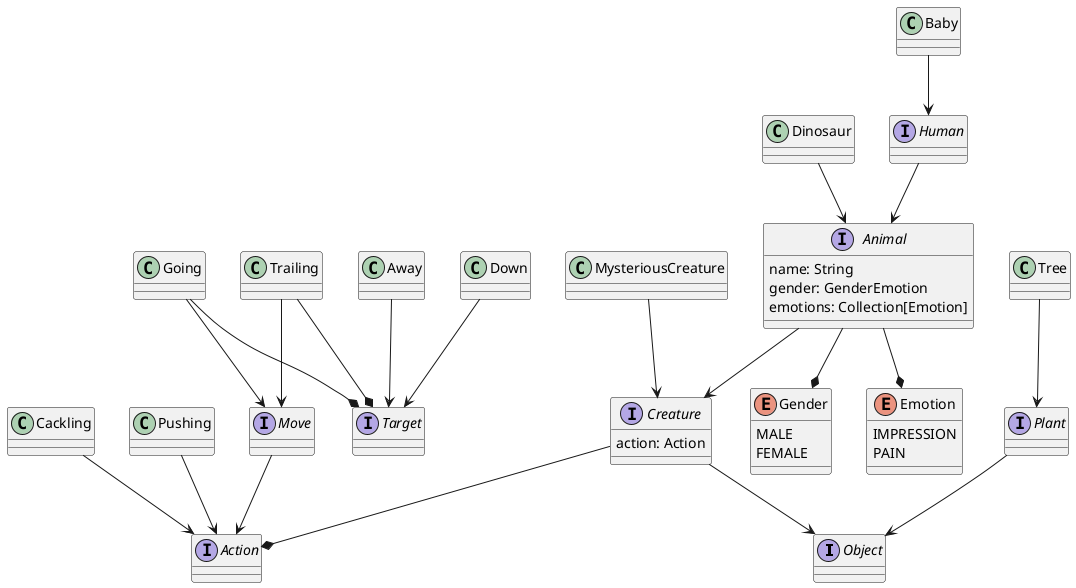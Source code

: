 @startuml Lab 1 Object Model

interface Object

Creature --> Object
Creature --* Action
interface Creature {
    action: Action
}

MysteriousCreature --> Creature
class MysteriousCreature

Plant --> Object
interface Plant

Animal --> Creature
Animal --* Gender
Animal --* Emotion
interface Animal {
    name: String
    gender: GenderEmotion
    emotions: Collection[Emotion]
}

enum Gender {
    MALE
    FEMALE
}

enum Emotion {
    IMPRESSION
    PAIN
}

Tree --> Plant
class Tree

Dinosaur --> Animal
class Dinosaur

Human --> Animal
interface Human

Baby --> Human
class Baby

interface Action

Cackling --> Action
class Cackling

Pushing --> Action
class Pushing

Move --> Action
interface Move 

Trailing --> Move
Trailing --* Target
class Trailing

Going --> Move
Going --* Target
class Going

interface Target

Down --> Target
class Down

Away --> Target
class Away

@enduml